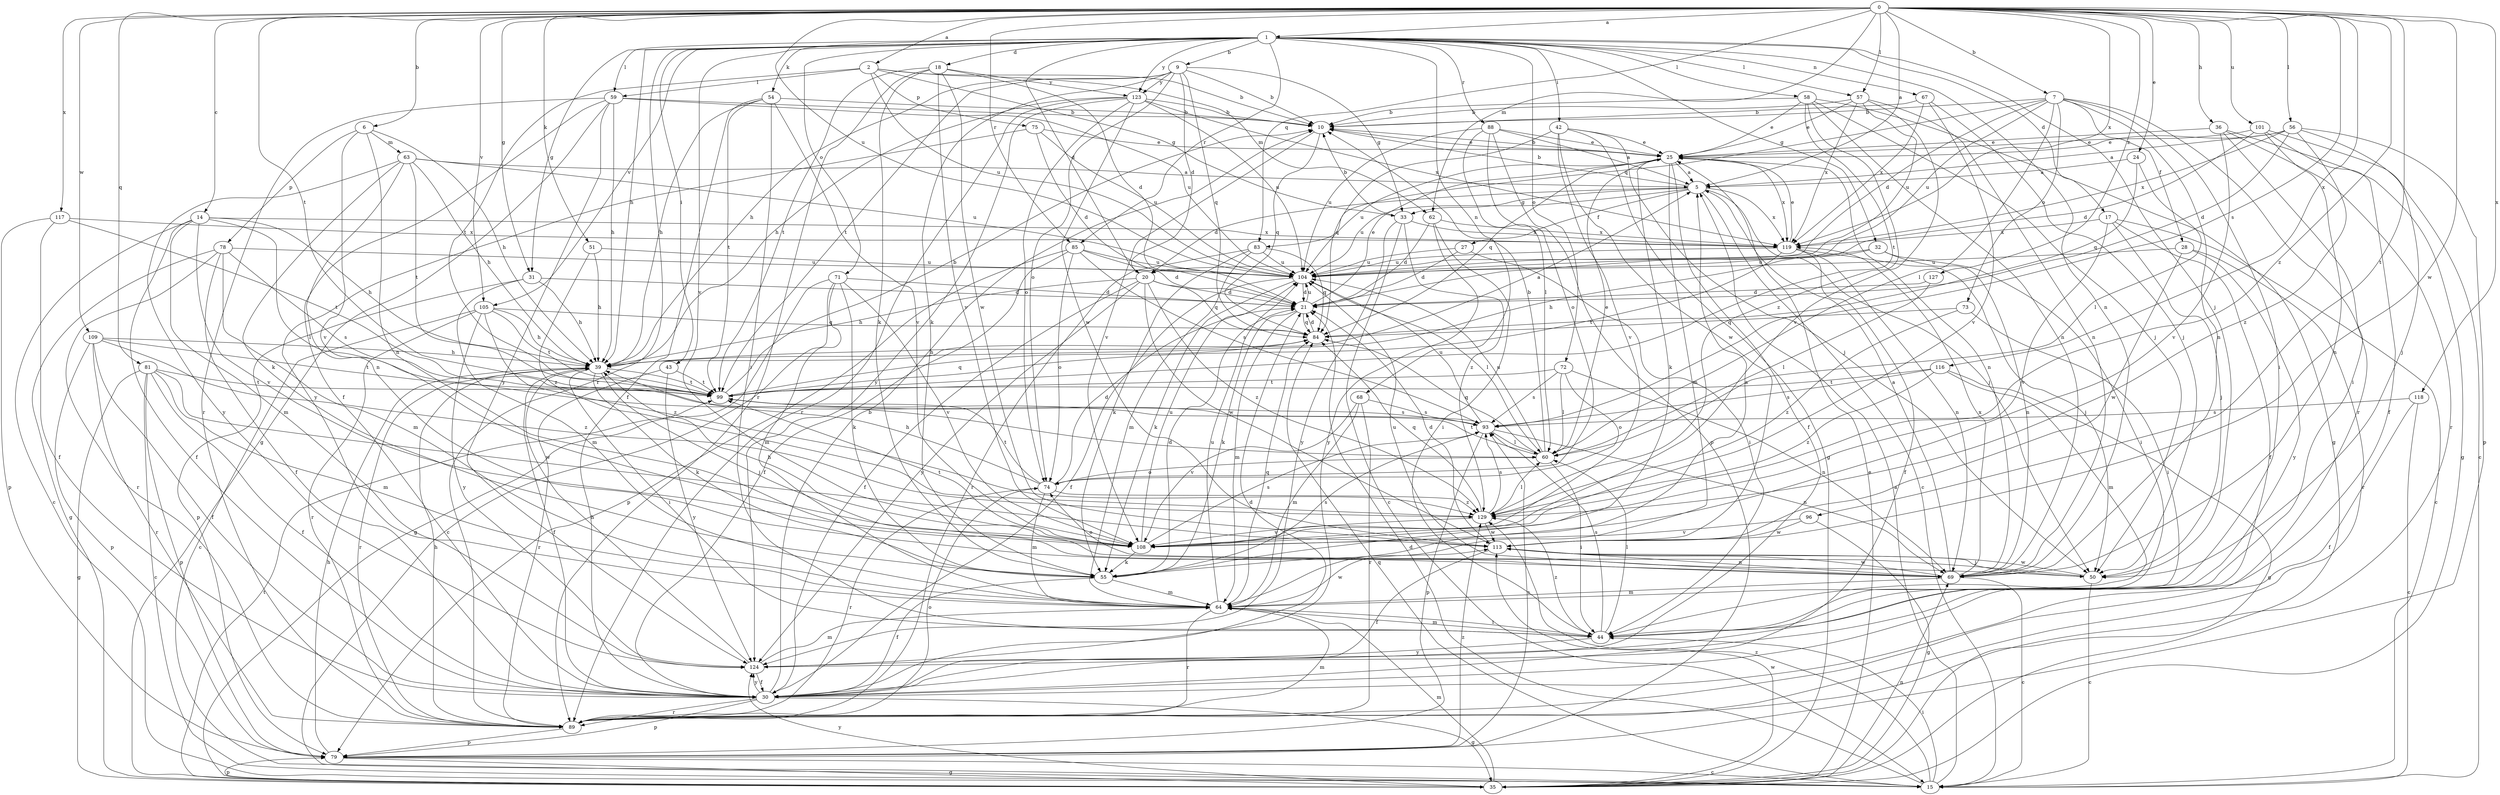 strict digraph  {
0;
1;
2;
5;
6;
7;
9;
10;
14;
15;
17;
18;
20;
21;
24;
25;
27;
28;
30;
31;
32;
33;
35;
36;
39;
42;
43;
44;
50;
51;
54;
55;
56;
57;
58;
59;
60;
62;
63;
64;
67;
68;
69;
71;
72;
73;
74;
75;
78;
79;
81;
83;
84;
85;
88;
89;
93;
96;
99;
101;
104;
105;
108;
109;
113;
116;
117;
118;
119;
123;
124;
127;
129;
0 -> 1  [label=a];
0 -> 2  [label=a];
0 -> 5  [label=a];
0 -> 6  [label=b];
0 -> 7  [label=b];
0 -> 14  [label=c];
0 -> 24  [label=e];
0 -> 31  [label=g];
0 -> 36  [label=h];
0 -> 51  [label=k];
0 -> 56  [label=l];
0 -> 57  [label=l];
0 -> 62  [label=m];
0 -> 81  [label=q];
0 -> 83  [label=q];
0 -> 85  [label=r];
0 -> 93  [label=s];
0 -> 96  [label=t];
0 -> 99  [label=t];
0 -> 101  [label=u];
0 -> 104  [label=u];
0 -> 105  [label=v];
0 -> 109  [label=w];
0 -> 113  [label=w];
0 -> 116  [label=x];
0 -> 117  [label=x];
0 -> 118  [label=x];
0 -> 119  [label=x];
0 -> 127  [label=z];
0 -> 129  [label=z];
1 -> 9  [label=b];
1 -> 17  [label=d];
1 -> 18  [label=d];
1 -> 20  [label=d];
1 -> 31  [label=g];
1 -> 32  [label=g];
1 -> 39  [label=h];
1 -> 42  [label=i];
1 -> 43  [label=i];
1 -> 50  [label=j];
1 -> 54  [label=k];
1 -> 57  [label=l];
1 -> 58  [label=l];
1 -> 59  [label=l];
1 -> 67  [label=n];
1 -> 68  [label=n];
1 -> 69  [label=n];
1 -> 71  [label=o];
1 -> 72  [label=o];
1 -> 85  [label=r];
1 -> 88  [label=r];
1 -> 89  [label=r];
1 -> 105  [label=v];
1 -> 108  [label=v];
1 -> 123  [label=y];
2 -> 10  [label=b];
2 -> 33  [label=g];
2 -> 59  [label=l];
2 -> 62  [label=m];
2 -> 75  [label=p];
2 -> 99  [label=t];
2 -> 104  [label=u];
5 -> 10  [label=b];
5 -> 15  [label=c];
5 -> 20  [label=d];
5 -> 27  [label=f];
5 -> 33  [label=g];
5 -> 50  [label=j];
5 -> 104  [label=u];
5 -> 119  [label=x];
6 -> 39  [label=h];
6 -> 63  [label=m];
6 -> 69  [label=n];
6 -> 78  [label=p];
6 -> 108  [label=v];
7 -> 10  [label=b];
7 -> 20  [label=d];
7 -> 28  [label=f];
7 -> 44  [label=i];
7 -> 60  [label=l];
7 -> 69  [label=n];
7 -> 73  [label=o];
7 -> 83  [label=q];
7 -> 89  [label=r];
7 -> 104  [label=u];
9 -> 10  [label=b];
9 -> 20  [label=d];
9 -> 33  [label=g];
9 -> 39  [label=h];
9 -> 55  [label=k];
9 -> 74  [label=o];
9 -> 84  [label=q];
9 -> 99  [label=t];
9 -> 123  [label=y];
10 -> 25  [label=e];
10 -> 84  [label=q];
10 -> 108  [label=v];
14 -> 15  [label=c];
14 -> 30  [label=f];
14 -> 39  [label=h];
14 -> 60  [label=l];
14 -> 64  [label=m];
14 -> 108  [label=v];
14 -> 119  [label=x];
15 -> 5  [label=a];
15 -> 21  [label=d];
15 -> 44  [label=i];
15 -> 84  [label=q];
15 -> 129  [label=z];
17 -> 15  [label=c];
17 -> 30  [label=f];
17 -> 50  [label=j];
17 -> 108  [label=v];
17 -> 119  [label=x];
18 -> 21  [label=d];
18 -> 55  [label=k];
18 -> 89  [label=r];
18 -> 99  [label=t];
18 -> 108  [label=v];
18 -> 113  [label=w];
18 -> 123  [label=y];
20 -> 21  [label=d];
20 -> 30  [label=f];
20 -> 39  [label=h];
20 -> 84  [label=q];
20 -> 113  [label=w];
20 -> 124  [label=y];
20 -> 129  [label=z];
21 -> 25  [label=e];
21 -> 55  [label=k];
21 -> 64  [label=m];
21 -> 84  [label=q];
21 -> 104  [label=u];
24 -> 5  [label=a];
24 -> 60  [label=l];
24 -> 84  [label=q];
25 -> 5  [label=a];
25 -> 10  [label=b];
25 -> 30  [label=f];
25 -> 55  [label=k];
25 -> 64  [label=m];
25 -> 69  [label=n];
25 -> 84  [label=q];
25 -> 104  [label=u];
25 -> 119  [label=x];
27 -> 21  [label=d];
27 -> 44  [label=i];
27 -> 104  [label=u];
28 -> 89  [label=r];
28 -> 104  [label=u];
28 -> 113  [label=w];
28 -> 124  [label=y];
30 -> 10  [label=b];
30 -> 21  [label=d];
30 -> 35  [label=g];
30 -> 79  [label=p];
30 -> 89  [label=r];
30 -> 124  [label=y];
31 -> 21  [label=d];
31 -> 39  [label=h];
31 -> 64  [label=m];
31 -> 79  [label=p];
32 -> 39  [label=h];
32 -> 44  [label=i];
32 -> 69  [label=n];
32 -> 104  [label=u];
33 -> 10  [label=b];
33 -> 15  [label=c];
33 -> 119  [label=x];
33 -> 124  [label=y];
33 -> 129  [label=z];
35 -> 25  [label=e];
35 -> 64  [label=m];
35 -> 69  [label=n];
35 -> 79  [label=p];
35 -> 99  [label=t];
35 -> 113  [label=w];
35 -> 124  [label=y];
36 -> 25  [label=e];
36 -> 35  [label=g];
36 -> 44  [label=i];
36 -> 89  [label=r];
36 -> 108  [label=v];
39 -> 5  [label=a];
39 -> 30  [label=f];
39 -> 44  [label=i];
39 -> 50  [label=j];
39 -> 55  [label=k];
39 -> 89  [label=r];
39 -> 99  [label=t];
42 -> 25  [label=e];
42 -> 35  [label=g];
42 -> 50  [label=j];
42 -> 84  [label=q];
42 -> 108  [label=v];
42 -> 113  [label=w];
43 -> 89  [label=r];
43 -> 99  [label=t];
43 -> 124  [label=y];
44 -> 60  [label=l];
44 -> 64  [label=m];
44 -> 93  [label=s];
44 -> 124  [label=y];
44 -> 129  [label=z];
50 -> 15  [label=c];
50 -> 74  [label=o];
50 -> 113  [label=w];
51 -> 39  [label=h];
51 -> 104  [label=u];
51 -> 129  [label=z];
54 -> 10  [label=b];
54 -> 30  [label=f];
54 -> 39  [label=h];
54 -> 44  [label=i];
54 -> 99  [label=t];
54 -> 108  [label=v];
55 -> 5  [label=a];
55 -> 21  [label=d];
55 -> 30  [label=f];
55 -> 64  [label=m];
55 -> 93  [label=s];
56 -> 5  [label=a];
56 -> 21  [label=d];
56 -> 25  [label=e];
56 -> 50  [label=j];
56 -> 79  [label=p];
56 -> 119  [label=x];
56 -> 129  [label=z];
57 -> 10  [label=b];
57 -> 25  [label=e];
57 -> 69  [label=n];
57 -> 104  [label=u];
57 -> 108  [label=v];
57 -> 119  [label=x];
58 -> 10  [label=b];
58 -> 25  [label=e];
58 -> 35  [label=g];
58 -> 50  [label=j];
58 -> 69  [label=n];
58 -> 99  [label=t];
58 -> 129  [label=z];
59 -> 10  [label=b];
59 -> 30  [label=f];
59 -> 35  [label=g];
59 -> 39  [label=h];
59 -> 89  [label=r];
59 -> 104  [label=u];
59 -> 124  [label=y];
60 -> 10  [label=b];
60 -> 25  [label=e];
60 -> 44  [label=i];
60 -> 74  [label=o];
60 -> 84  [label=q];
60 -> 99  [label=t];
60 -> 104  [label=u];
62 -> 21  [label=d];
62 -> 44  [label=i];
62 -> 119  [label=x];
62 -> 124  [label=y];
63 -> 5  [label=a];
63 -> 39  [label=h];
63 -> 55  [label=k];
63 -> 69  [label=n];
63 -> 99  [label=t];
63 -> 104  [label=u];
63 -> 124  [label=y];
64 -> 44  [label=i];
64 -> 84  [label=q];
64 -> 89  [label=r];
64 -> 104  [label=u];
64 -> 113  [label=w];
67 -> 10  [label=b];
67 -> 50  [label=j];
67 -> 108  [label=v];
67 -> 119  [label=x];
68 -> 64  [label=m];
68 -> 89  [label=r];
68 -> 93  [label=s];
68 -> 108  [label=v];
69 -> 5  [label=a];
69 -> 15  [label=c];
69 -> 64  [label=m];
69 -> 104  [label=u];
69 -> 113  [label=w];
69 -> 119  [label=x];
71 -> 15  [label=c];
71 -> 21  [label=d];
71 -> 35  [label=g];
71 -> 55  [label=k];
71 -> 64  [label=m];
71 -> 108  [label=v];
72 -> 60  [label=l];
72 -> 69  [label=n];
72 -> 74  [label=o];
72 -> 93  [label=s];
72 -> 99  [label=t];
73 -> 44  [label=i];
73 -> 84  [label=q];
73 -> 129  [label=z];
74 -> 21  [label=d];
74 -> 39  [label=h];
74 -> 64  [label=m];
74 -> 89  [label=r];
74 -> 99  [label=t];
74 -> 129  [label=z];
75 -> 21  [label=d];
75 -> 25  [label=e];
75 -> 104  [label=u];
75 -> 124  [label=y];
78 -> 30  [label=f];
78 -> 35  [label=g];
78 -> 64  [label=m];
78 -> 89  [label=r];
78 -> 93  [label=s];
78 -> 104  [label=u];
79 -> 15  [label=c];
79 -> 35  [label=g];
79 -> 39  [label=h];
79 -> 93  [label=s];
79 -> 129  [label=z];
81 -> 15  [label=c];
81 -> 30  [label=f];
81 -> 35  [label=g];
81 -> 64  [label=m];
81 -> 79  [label=p];
81 -> 99  [label=t];
81 -> 113  [label=w];
83 -> 55  [label=k];
83 -> 64  [label=m];
83 -> 84  [label=q];
83 -> 89  [label=r];
83 -> 104  [label=u];
84 -> 21  [label=d];
84 -> 39  [label=h];
85 -> 21  [label=d];
85 -> 30  [label=f];
85 -> 74  [label=o];
85 -> 79  [label=p];
85 -> 93  [label=s];
85 -> 104  [label=u];
88 -> 5  [label=a];
88 -> 25  [label=e];
88 -> 60  [label=l];
88 -> 74  [label=o];
88 -> 79  [label=p];
88 -> 104  [label=u];
89 -> 39  [label=h];
89 -> 64  [label=m];
89 -> 74  [label=o];
89 -> 79  [label=p];
93 -> 60  [label=l];
93 -> 69  [label=n];
93 -> 79  [label=p];
93 -> 104  [label=u];
96 -> 35  [label=g];
96 -> 108  [label=v];
96 -> 113  [label=w];
99 -> 10  [label=b];
99 -> 84  [label=q];
99 -> 93  [label=s];
101 -> 15  [label=c];
101 -> 21  [label=d];
101 -> 25  [label=e];
101 -> 30  [label=f];
101 -> 69  [label=n];
104 -> 21  [label=d];
104 -> 30  [label=f];
104 -> 55  [label=k];
104 -> 60  [label=l];
105 -> 15  [label=c];
105 -> 39  [label=h];
105 -> 84  [label=q];
105 -> 89  [label=r];
105 -> 99  [label=t];
105 -> 124  [label=y];
105 -> 129  [label=z];
108 -> 39  [label=h];
108 -> 55  [label=k];
108 -> 93  [label=s];
108 -> 99  [label=t];
108 -> 104  [label=u];
109 -> 30  [label=f];
109 -> 39  [label=h];
109 -> 79  [label=p];
109 -> 89  [label=r];
109 -> 99  [label=t];
109 -> 129  [label=z];
113 -> 21  [label=d];
113 -> 30  [label=f];
113 -> 50  [label=j];
113 -> 69  [label=n];
116 -> 35  [label=g];
116 -> 64  [label=m];
116 -> 93  [label=s];
116 -> 99  [label=t];
116 -> 129  [label=z];
117 -> 30  [label=f];
117 -> 79  [label=p];
117 -> 99  [label=t];
117 -> 119  [label=x];
118 -> 15  [label=c];
118 -> 30  [label=f];
118 -> 93  [label=s];
119 -> 25  [label=e];
119 -> 30  [label=f];
119 -> 50  [label=j];
119 -> 69  [label=n];
119 -> 99  [label=t];
119 -> 104  [label=u];
123 -> 10  [label=b];
123 -> 39  [label=h];
123 -> 74  [label=o];
123 -> 89  [label=r];
123 -> 104  [label=u];
123 -> 113  [label=w];
123 -> 119  [label=x];
123 -> 124  [label=y];
124 -> 30  [label=f];
124 -> 39  [label=h];
124 -> 64  [label=m];
127 -> 21  [label=d];
127 -> 60  [label=l];
129 -> 60  [label=l];
129 -> 84  [label=q];
129 -> 93  [label=s];
129 -> 108  [label=v];
129 -> 113  [label=w];
}
